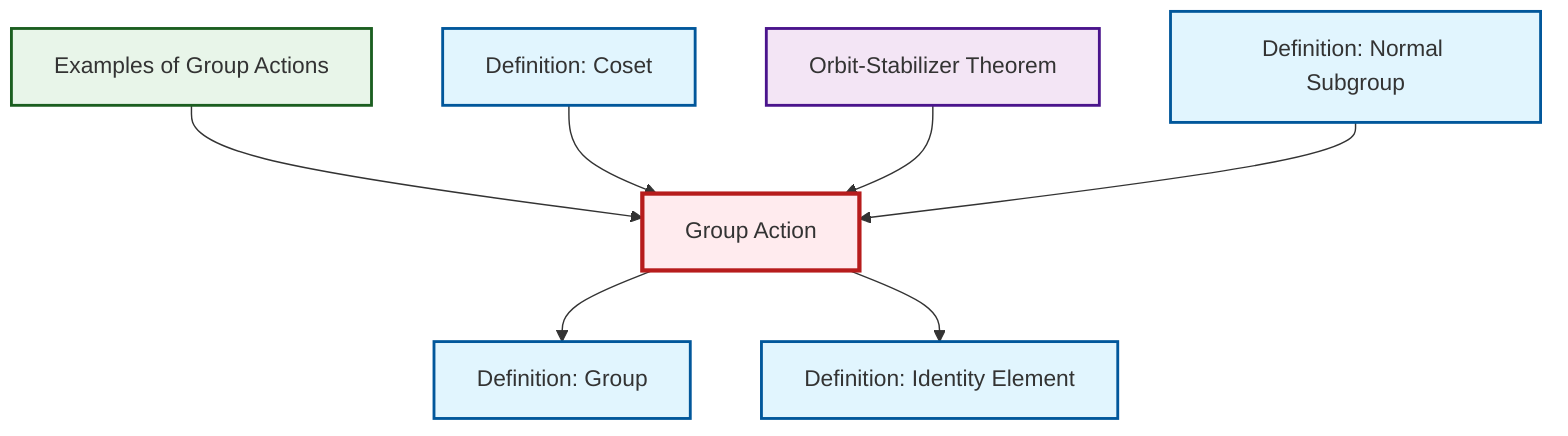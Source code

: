 graph TD
    classDef definition fill:#e1f5fe,stroke:#01579b,stroke-width:2px
    classDef theorem fill:#f3e5f5,stroke:#4a148c,stroke-width:2px
    classDef axiom fill:#fff3e0,stroke:#e65100,stroke-width:2px
    classDef example fill:#e8f5e9,stroke:#1b5e20,stroke-width:2px
    classDef current fill:#ffebee,stroke:#b71c1c,stroke-width:3px
    def-group-action["Group Action"]:::definition
    def-normal-subgroup["Definition: Normal Subgroup"]:::definition
    def-identity-element["Definition: Identity Element"]:::definition
    def-group["Definition: Group"]:::definition
    thm-orbit-stabilizer["Orbit-Stabilizer Theorem"]:::theorem
    ex-group-action-examples["Examples of Group Actions"]:::example
    def-coset["Definition: Coset"]:::definition
    ex-group-action-examples --> def-group-action
    def-group-action --> def-group
    def-coset --> def-group-action
    thm-orbit-stabilizer --> def-group-action
    def-normal-subgroup --> def-group-action
    def-group-action --> def-identity-element
    class def-group-action current